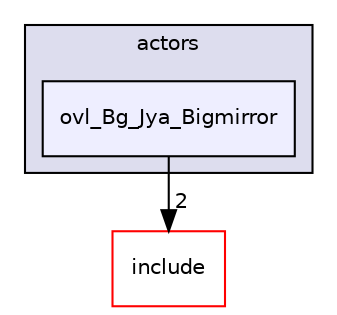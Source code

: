 digraph "src/overlays/actors/ovl_Bg_Jya_Bigmirror" {
  compound=true
  node [ fontsize="10", fontname="Helvetica"];
  edge [ labelfontsize="10", labelfontname="Helvetica"];
  subgraph clusterdir_e93473484be31ce7bcb356bd643a22f8 {
    graph [ bgcolor="#ddddee", pencolor="black", label="actors" fontname="Helvetica", fontsize="10", URL="dir_e93473484be31ce7bcb356bd643a22f8.html"]
  dir_db2ab76f0152a0240c11fff378628058 [shape=box, label="ovl_Bg_Jya_Bigmirror", style="filled", fillcolor="#eeeeff", pencolor="black", URL="dir_db2ab76f0152a0240c11fff378628058.html"];
  }
  dir_d44c64559bbebec7f509842c48db8b23 [shape=box label="include" fillcolor="white" style="filled" color="red" URL="dir_d44c64559bbebec7f509842c48db8b23.html"];
  dir_db2ab76f0152a0240c11fff378628058->dir_d44c64559bbebec7f509842c48db8b23 [headlabel="2", labeldistance=1.5 headhref="dir_000067_000000.html"];
}

